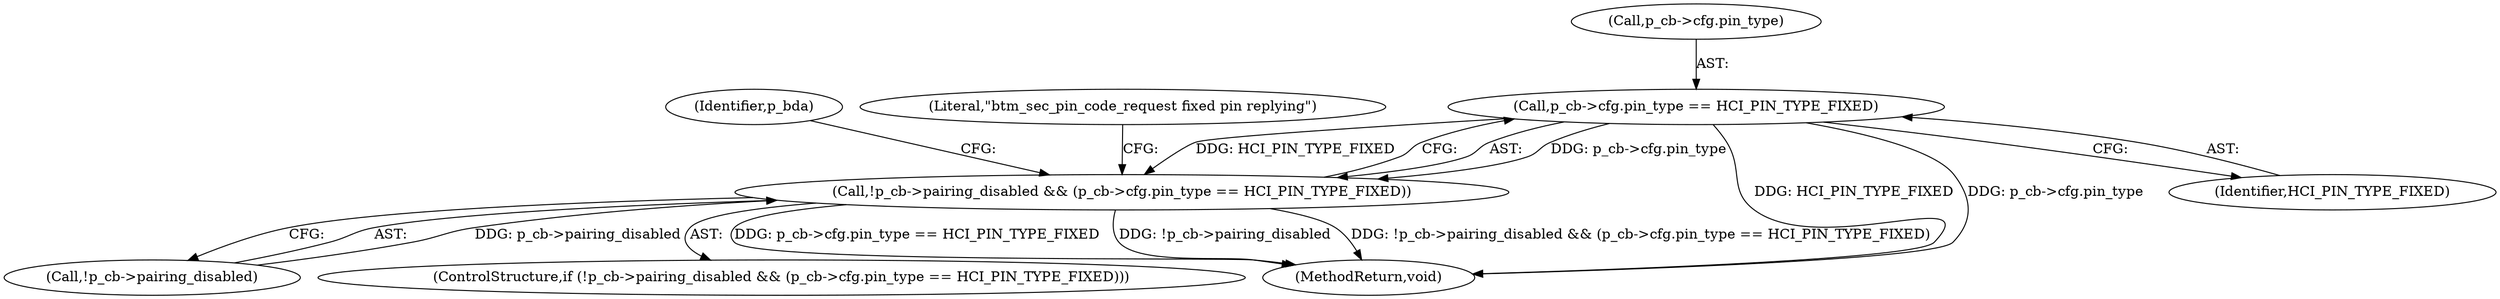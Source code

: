 digraph "0_Android_c677ee92595335233eb0e7b59809a1a94e7a678a_0@pointer" {
"1000306" [label="(Call,p_cb->cfg.pin_type == HCI_PIN_TYPE_FIXED)"];
"1000301" [label="(Call,!p_cb->pairing_disabled && (p_cb->cfg.pin_type == HCI_PIN_TYPE_FIXED))"];
"1000335" [label="(Identifier,p_bda)"];
"1000301" [label="(Call,!p_cb->pairing_disabled && (p_cb->cfg.pin_type == HCI_PIN_TYPE_FIXED))"];
"1000300" [label="(ControlStructure,if (!p_cb->pairing_disabled && (p_cb->cfg.pin_type == HCI_PIN_TYPE_FIXED)))"];
"1000552" [label="(MethodReturn,void)"];
"1000306" [label="(Call,p_cb->cfg.pin_type == HCI_PIN_TYPE_FIXED)"];
"1000312" [label="(Identifier,HCI_PIN_TYPE_FIXED)"];
"1000307" [label="(Call,p_cb->cfg.pin_type)"];
"1000315" [label="(Literal,\"btm_sec_pin_code_request fixed pin replying\")"];
"1000302" [label="(Call,!p_cb->pairing_disabled)"];
"1000306" -> "1000301"  [label="AST: "];
"1000306" -> "1000312"  [label="CFG: "];
"1000307" -> "1000306"  [label="AST: "];
"1000312" -> "1000306"  [label="AST: "];
"1000301" -> "1000306"  [label="CFG: "];
"1000306" -> "1000552"  [label="DDG: HCI_PIN_TYPE_FIXED"];
"1000306" -> "1000552"  [label="DDG: p_cb->cfg.pin_type"];
"1000306" -> "1000301"  [label="DDG: p_cb->cfg.pin_type"];
"1000306" -> "1000301"  [label="DDG: HCI_PIN_TYPE_FIXED"];
"1000301" -> "1000300"  [label="AST: "];
"1000301" -> "1000302"  [label="CFG: "];
"1000302" -> "1000301"  [label="AST: "];
"1000315" -> "1000301"  [label="CFG: "];
"1000335" -> "1000301"  [label="CFG: "];
"1000301" -> "1000552"  [label="DDG: !p_cb->pairing_disabled && (p_cb->cfg.pin_type == HCI_PIN_TYPE_FIXED)"];
"1000301" -> "1000552"  [label="DDG: p_cb->cfg.pin_type == HCI_PIN_TYPE_FIXED"];
"1000301" -> "1000552"  [label="DDG: !p_cb->pairing_disabled"];
"1000302" -> "1000301"  [label="DDG: p_cb->pairing_disabled"];
}
